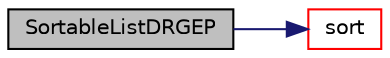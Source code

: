digraph "SortableListDRGEP"
{
  bgcolor="transparent";
  edge [fontname="Helvetica",fontsize="10",labelfontname="Helvetica",labelfontsize="10"];
  node [fontname="Helvetica",fontsize="10",shape=record];
  rankdir="LR";
  Node0 [label="SortableListDRGEP",height=0.2,width=0.4,color="black", fillcolor="grey75", style="filled", fontcolor="black"];
  Node0 -> Node1 [color="midnightblue",fontsize="10",style="solid",fontname="Helvetica"];
  Node1 [label="sort",height=0.2,width=0.4,color="red",URL="$a31085.html#a47fdc9eea42b6975cdc835bb2e08810e",tooltip="Sort the list (if changed after construction time) "];
}
